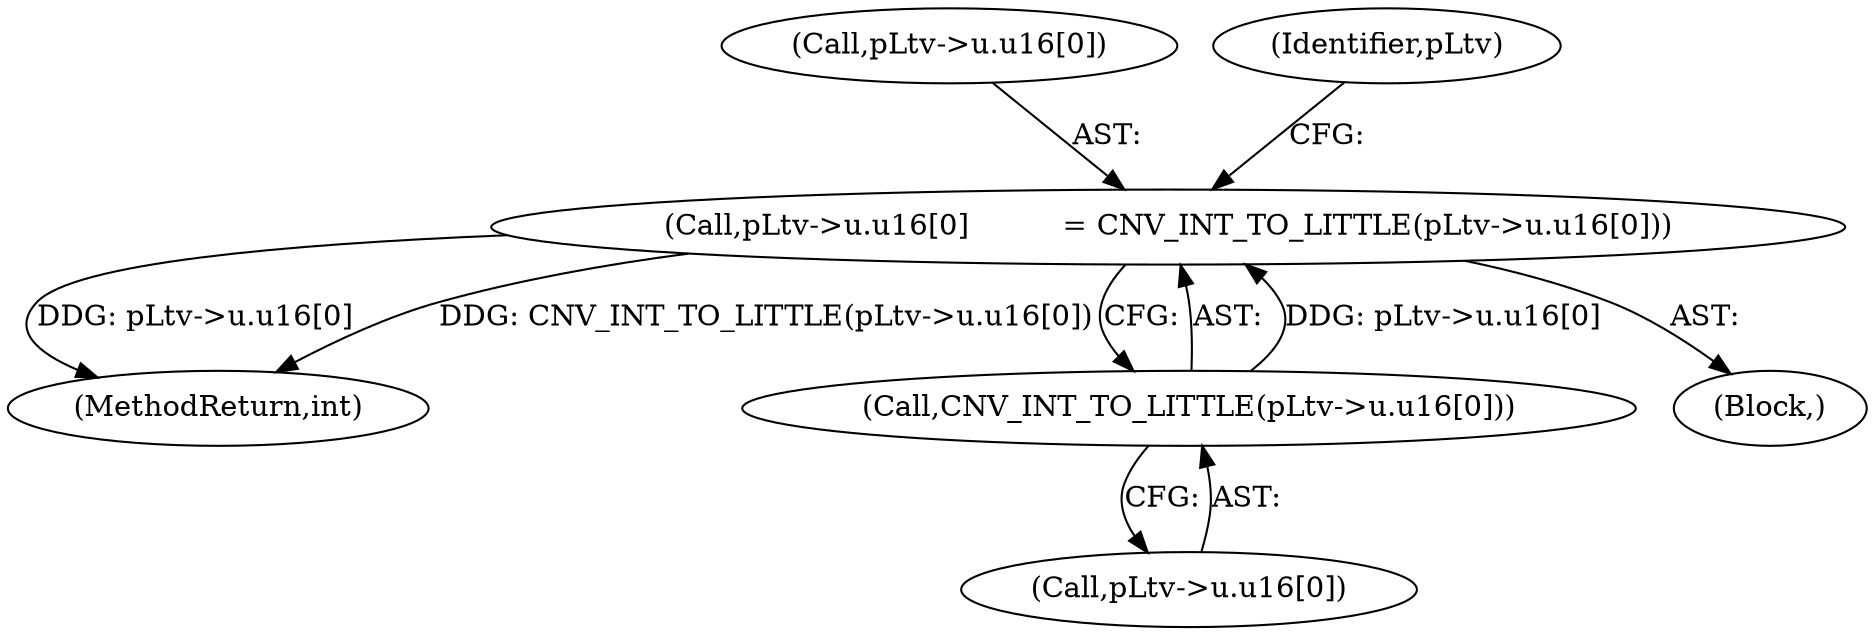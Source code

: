 digraph "0_linux_b5e2f339865fb443107e5b10603e53bbc92dc054_0@array" {
"1000877" [label="(Call,pLtv->u.u16[0]          = CNV_INT_TO_LITTLE(pLtv->u.u16[0]))"];
"1000885" [label="(Call,CNV_INT_TO_LITTLE(pLtv->u.u16[0]))"];
"1000878" [label="(Call,pLtv->u.u16[0])"];
"1002520" [label="(MethodReturn,int)"];
"1000877" [label="(Call,pLtv->u.u16[0]          = CNV_INT_TO_LITTLE(pLtv->u.u16[0]))"];
"1000885" [label="(Call,CNV_INT_TO_LITTLE(pLtv->u.u16[0]))"];
"1000897" [label="(Identifier,pLtv)"];
"1000886" [label="(Call,pLtv->u.u16[0])"];
"1000412" [label="(Block,)"];
"1000877" -> "1000412"  [label="AST: "];
"1000877" -> "1000885"  [label="CFG: "];
"1000878" -> "1000877"  [label="AST: "];
"1000885" -> "1000877"  [label="AST: "];
"1000897" -> "1000877"  [label="CFG: "];
"1000877" -> "1002520"  [label="DDG: pLtv->u.u16[0]"];
"1000877" -> "1002520"  [label="DDG: CNV_INT_TO_LITTLE(pLtv->u.u16[0])"];
"1000885" -> "1000877"  [label="DDG: pLtv->u.u16[0]"];
"1000885" -> "1000886"  [label="CFG: "];
"1000886" -> "1000885"  [label="AST: "];
}
